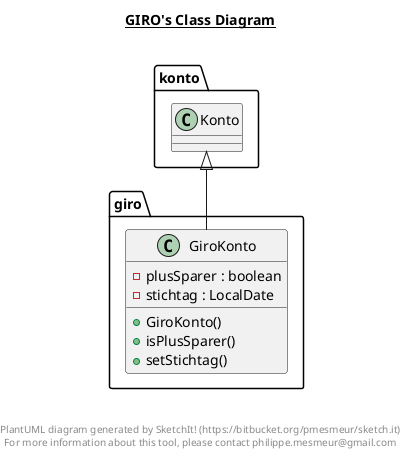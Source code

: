@startuml

title __GIRO's Class Diagram__\n

  namespace giro {
    class giro.GiroKonto {
        - plusSparer : boolean
        - stichtag : LocalDate
        + GiroKonto()
        + isPlusSparer()
        + setStichtag()
    }
  }
  

  giro.GiroKonto -up-|> konto.Konto


right footer


PlantUML diagram generated by SketchIt! (https://bitbucket.org/pmesmeur/sketch.it)
For more information about this tool, please contact philippe.mesmeur@gmail.com
endfooter

@enduml
